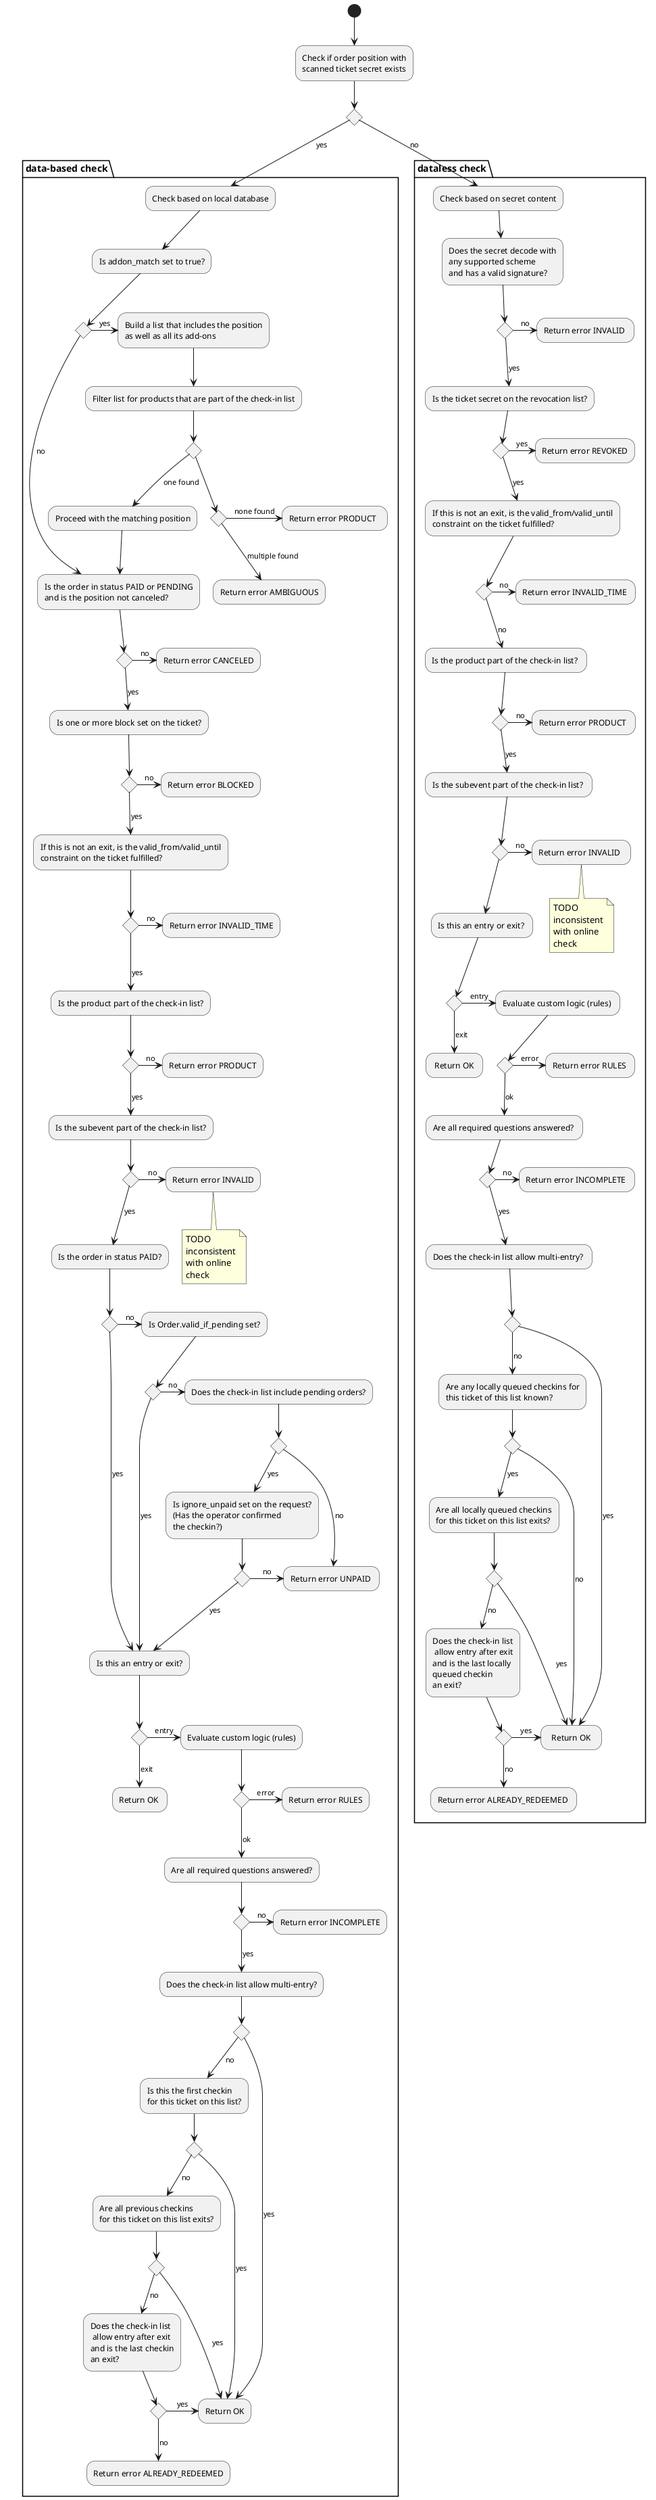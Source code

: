 @startuml


partition "data-based check" {
    "Check based on local database" -down-> "Is addon_match set to true?"
    --> if "" then
        -down->[no] "Is the order in status PAID or PENDING\nand is the position not canceled?"
    else
        -right->[yes] "Build a list that includes the position\nas well as all its add-ons"
        -down-> "Filter list for products that are part of the check-in list"
        --> if "" then
            -down->[one found] Proceed with the matching position
            --> "Is the order in status PAID or PENDING\nand is the position not canceled?"
        else
            --> if "" then
                -right->[none found] "Return error PRODUCT  "
            else
                -down->[multiple found] Return error AMBIGUOUS
            endif
        endif
    endif

    "Is the order in status PAID or PENDING\nand is the position not canceled?" --> if "" then
        -right->[no] "Return error CANCELED"
    else
        -down->[yes] "Is one or more block set on the ticket?"
        --> if "" then
            -right->[no] "Return error BLOCKED"
        else
            -down->[yes] "If this is not an exit, is the valid_from/valid_until\nconstraint on the ticket fulfilled?"
            --> if "" then
                -right->[no] "Return error INVALID_TIME"
            else
                -down->[yes] "Is the product part of the check-in list?"
                --> if "" then
                    -right->[no] "Return error PRODUCT"
                else
                    -down->[yes] "Is the subevent part of the check-in list?"
                    --> if "" then
                        -right->[no] "Return error INVALID"
                        note bottom: TODO\ninconsistent\nwith online\ncheck
                    else
                        -down->[yes] "Is the order in status PAID?"
                        --> if "" then
                            -right->[no] "Is Order.valid_if_pending set?"
                            --> if "" then
                                -down->[yes] "Is this an entry or exit?"
                            else
                                -right->[no] "Does the check-in list include pending orders?"
                                --> if "" then
                                    -right->[no] "Return error UNPAID "
                                else
                                    -down->[yes] "Is ignore_unpaid set on the request?\n(Has the operator confirmed\nthe checkin?)"
                                    --> if "" then
                                        -right->[no] "Return error UNPAID "
                                    else
                                        -down->[yes] "Is this an entry or exit?"
                                    endif
                                endif
                            endif
                        else
                            -down->[yes] "Is this an entry or exit?"
                        endif
                    endif
                endif
            endif
        endif
    endif

    "Is this an entry or exit?" --> if "" then
        -right->[entry] Evaluate custom logic (rules)
        --> if "" then
            -right->[error] "Return error RULES"
        else
            -down->[ok] "Are all required questions answered?"
            --> if "" then
                -right->[no] "Return error INCOMPLETE"
            else
                -down->[yes] "Does the check-in list allow multi-entry?"
            endif
        endif
    else
        -->[exit] "Return OK "
    endif

    "Does the check-in list allow multi-entry?" --> if "" then
        -right->[yes] "Return OK"
    else
        -down->[no] "Is this the first checkin\nfor this ticket on this list?"
        --> if "" then
            -right->[yes] "Return OK"
        else
            -down->[no] "Are all previous checkins\nfor this ticket on this list exits?"
            --> if "" then
                -right->[yes] "Return OK"
            else
                -down->[no] "Does the check-in list\n allow entry after exit\nand is the last checkin\nan exit?"
                --> if "" then
                    -right->[yes] "Return OK"
                else
                    -down->[no] "Return error ALREADY_REDEEMED"
                endif
            endif
        endif
    endif
}

partition "dataless check" {
    "Check based on secret content" --> "Does the secret decode with\nany supported scheme\nand has a valid signature?"

    --> if "" then
        -down->[yes] "Is the ticket secret on the revocation list?"
        --> if "" then
            -right->[yes] "Return error REVOKED"
        else
            -down->[yes] "If this is not an exit, is the valid_from/valid_until\nconstraint on the ticket fulfilled? "
            --> if "" then
                -right->[no] "Return error INVALID_TIME "
            else
                -down->[no] "Is the product part of the check-in list? "
                --> if "" then
                    -right->[no] "Return error PRODUCT "
                else
                    -down->[yes] "Is the subevent part of the check-in list? "
                    --> if "" then
                        -right->[no] "Return error INVALID  "
                        note bottom: TODO\ninconsistent\nwith online\ncheck
                    else
                      --> "Is this an entry or exit? "
                    endif
                endif
            endif
        endif
    else
        -right>[no] "Return error INVALID "
    endif

    "Is this an entry or exit? " --> if "" then
        -right->[entry] "Evaluate custom logic (rules) "
        --> if "" then
            -right->[error] "Return error RULES "
        else
            -down->[ok] "Are all required questions answered? "
            --> if "" then
                -right->[no] "Return error INCOMPLETE "
            else
                -down->[yes] "Does the check-in list allow multi-entry? "
            endif
        endif
    else
        -->[exit] " Return OK "
    endif

    "Does the check-in list allow multi-entry? " --> if "" then
        -right->[yes] "  Return OK  "
    else
        -down->[no] "Are any locally queued checkins for\nthis ticket of this list known?"
        --> if "" then
            -right->[no] "  Return OK  "
        else
            -down->[yes] "Are all locally queued checkins\nfor this ticket on this list exits? "
            --> if "" then
                -right->[yes] "  Return OK  "
            else
                -down->[no] "Does the check-in list\n allow entry after exit\nand is the last locally\nqueued checkin\nan exit? "
                --> if "" then
                    -right->[yes] "  Return OK  "
                else
                    -down->[no] "Return error ALREADY_REDEEMED "
                endif
            endif
        endif
    endif
}

(*) --> "Check if order position with\nscanned ticket secret exists"
--> if "" then
    -down->[yes] "Check based on local database"
else
    -->[no] "Check based on secret content"
endif

@enduml
